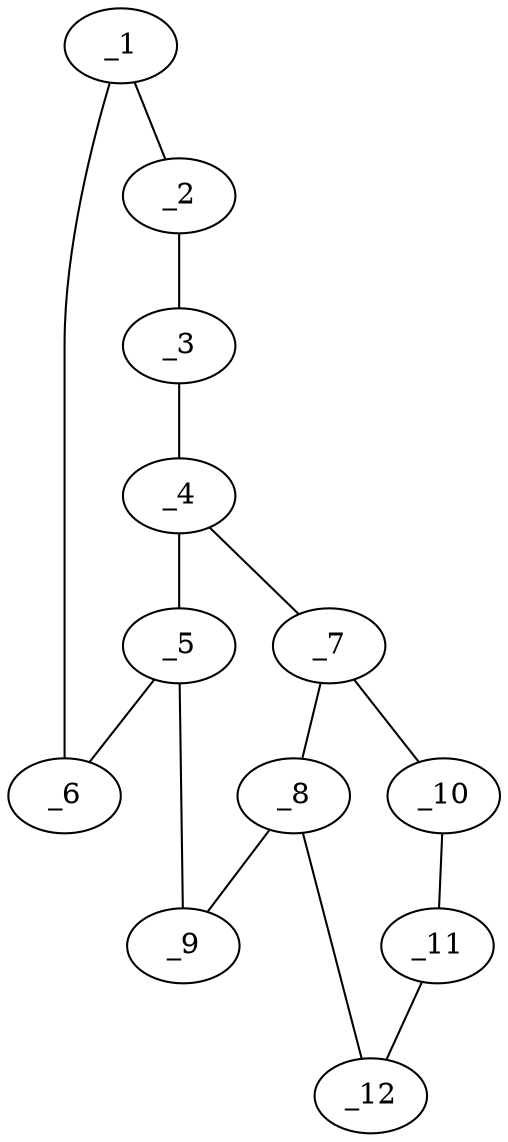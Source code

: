 graph molid639840 {
	_1	 [charge=0,
		chem=1,
		symbol="C  ",
		x="2.309",
		y="1.4086"];
	_2	 [charge=0,
		chem=1,
		symbol="C  ",
		x=2,
		y="0.4575"];
	_1 -- _2	 [valence=1];
	_6	 [charge=0,
		chem=4,
		symbol="N  ",
		x="3.2872",
		y="1.6165"];
	_1 -- _6	 [valence=2];
	_3	 [charge=0,
		chem=1,
		symbol="C  ",
		x="2.6691",
		y="-0.2856"];
	_2 -- _3	 [valence=2];
	_4	 [charge=0,
		chem=1,
		symbol="C  ",
		x="3.6473",
		y="-0.0777"];
	_3 -- _4	 [valence=1];
	_5	 [charge=0,
		chem=1,
		symbol="C  ",
		x="3.9563",
		y="0.8734"];
	_4 -- _5	 [valence=2];
	_7	 [charge=0,
		chem=4,
		symbol="N  ",
		x="4.4563",
		y="-0.6655"];
	_4 -- _7	 [valence=1];
	_5 -- _6	 [valence=1];
	_9	 [charge=0,
		chem=4,
		symbol="N  ",
		x="4.9563",
		y="0.8734"];
	_5 -- _9	 [valence=1];
	_8	 [charge=0,
		chem=1,
		symbol="C  ",
		x="5.2653",
		y="-0.0777"];
	_7 -- _8	 [valence=1];
	_10	 [charge=0,
		chem=1,
		symbol="C  ",
		x="4.7653",
		y="-1.6165"];
	_7 -- _10	 [valence=1];
	_8 -- _9	 [valence=2];
	_12	 [charge=0,
		chem=1,
		symbol="C  ",
		x="6.0743",
		y="-0.6655"];
	_8 -- _12	 [valence=1];
	_11	 [charge=0,
		chem=5,
		symbol="S  ",
		x="5.7653",
		y="-1.6165"];
	_10 -- _11	 [valence=1];
	_11 -- _12	 [valence=1];
}
